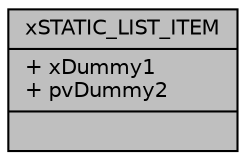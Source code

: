 digraph "xSTATIC_LIST_ITEM"
{
  edge [fontname="Helvetica",fontsize="10",labelfontname="Helvetica",labelfontsize="10"];
  node [fontname="Helvetica",fontsize="10",shape=record];
  Node1 [label="{xSTATIC_LIST_ITEM\n|+ xDummy1\l+ pvDummy2\l|}",height=0.2,width=0.4,color="black", fillcolor="grey75", style="filled", fontcolor="black"];
}
